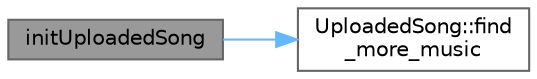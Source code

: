 digraph "initUploadedSong"
{
 // LATEX_PDF_SIZE
  bgcolor="transparent";
  edge [fontname=Helvetica,fontsize=10,labelfontname=Helvetica,labelfontsize=10];
  node [fontname=Helvetica,fontsize=10,shape=box,height=0.2,width=0.4];
  rankdir="LR";
  Node1 [id="Node000001",label="initUploadedSong",height=0.2,width=0.4,color="gray40", fillcolor="grey60", style="filled", fontcolor="black",tooltip="初始化已上传歌曲界面"];
  Node1 -> Node2 [id="edge1_Node000001_Node000002",color="steelblue1",style="solid",tooltip=" "];
  Node2 [id="Node000002",label="UploadedSong::find\l_more_music",height=0.2,width=0.4,color="grey40", fillcolor="white", style="filled",URL="$class_uploaded_song.html#aa23356daca3ed71116d6ae55df2991f4",tooltip="搜索更多音乐信号"];
}
